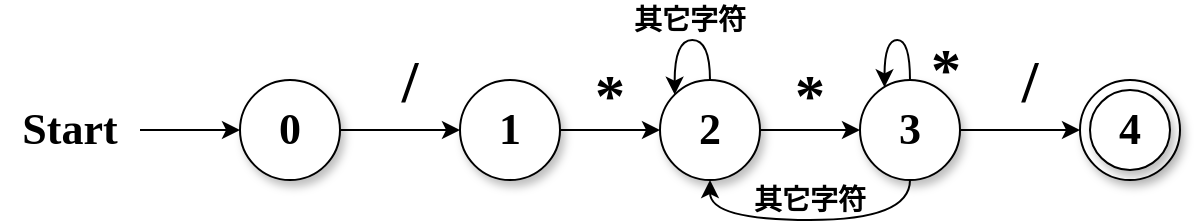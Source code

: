 <mxfile version="14.5.1" type="device"><diagram name="Page-1" id="42789a77-a242-8287-6e28-9cd8cfd52e62"><mxGraphModel dx="722" dy="334" grid="1" gridSize="10" guides="1" tooltips="1" connect="1" arrows="1" fold="1" page="1" pageScale="1" pageWidth="1100" pageHeight="850" background="#ffffff" math="0" shadow="0"><root><mxCell id="0"/><mxCell id="1" parent="0"/><mxCell id="rDqob1Jk5a3QJ9JFog_W-6" style="edgeStyle=orthogonalEdgeStyle;rounded=0;orthogonalLoop=1;jettySize=auto;html=1;" edge="1" parent="1" source="rDqob1Jk5a3QJ9JFog_W-1" target="rDqob1Jk5a3QJ9JFog_W-2"><mxGeometry relative="1" as="geometry"/></mxCell><mxCell id="rDqob1Jk5a3QJ9JFog_W-1" value="&lt;b&gt;&lt;font style=&quot;font-size: 22px&quot;&gt;0&lt;/font&gt;&lt;/b&gt;" style="ellipse;whiteSpace=wrap;html=1;rounded=0;shadow=1;comic=0;labelBackgroundColor=none;strokeWidth=1;fontFamily=Verdana;fontSize=12;align=center;" vertex="1" parent="1"><mxGeometry x="210" y="190" width="50" height="50" as="geometry"/></mxCell><mxCell id="rDqob1Jk5a3QJ9JFog_W-7" style="edgeStyle=orthogonalEdgeStyle;rounded=0;orthogonalLoop=1;jettySize=auto;html=1;exitX=1;exitY=0.5;exitDx=0;exitDy=0;entryX=0;entryY=0.5;entryDx=0;entryDy=0;" edge="1" parent="1" source="rDqob1Jk5a3QJ9JFog_W-2" target="rDqob1Jk5a3QJ9JFog_W-3"><mxGeometry relative="1" as="geometry"/></mxCell><mxCell id="rDqob1Jk5a3QJ9JFog_W-2" value="&lt;b&gt;&lt;font style=&quot;font-size: 22px&quot;&gt;1&lt;/font&gt;&lt;/b&gt;" style="ellipse;whiteSpace=wrap;html=1;rounded=0;shadow=1;comic=0;labelBackgroundColor=none;strokeWidth=1;fontFamily=Verdana;fontSize=12;align=center;" vertex="1" parent="1"><mxGeometry x="320" y="190" width="50" height="50" as="geometry"/></mxCell><mxCell id="rDqob1Jk5a3QJ9JFog_W-8" style="edgeStyle=orthogonalEdgeStyle;rounded=0;orthogonalLoop=1;jettySize=auto;html=1;exitX=1;exitY=0.5;exitDx=0;exitDy=0;entryX=0;entryY=0.5;entryDx=0;entryDy=0;" edge="1" parent="1" source="rDqob1Jk5a3QJ9JFog_W-3" target="rDqob1Jk5a3QJ9JFog_W-4"><mxGeometry relative="1" as="geometry"/></mxCell><mxCell id="rDqob1Jk5a3QJ9JFog_W-18" style="edgeStyle=orthogonalEdgeStyle;orthogonalLoop=1;jettySize=auto;html=1;curved=1;entryX=0;entryY=0;entryDx=0;entryDy=0;" edge="1" parent="1" source="rDqob1Jk5a3QJ9JFog_W-3" target="rDqob1Jk5a3QJ9JFog_W-3"><mxGeometry relative="1" as="geometry"><mxPoint x="430" y="180" as="targetPoint"/><Array as="points"><mxPoint x="445" y="170"/><mxPoint x="427" y="170"/></Array></mxGeometry></mxCell><mxCell id="rDqob1Jk5a3QJ9JFog_W-3" value="&lt;b&gt;&lt;font style=&quot;font-size: 22px&quot;&gt;2&lt;/font&gt;&lt;/b&gt;" style="ellipse;whiteSpace=wrap;html=1;rounded=0;shadow=1;comic=0;labelBackgroundColor=none;strokeWidth=1;fontFamily=Verdana;fontSize=12;align=center;" vertex="1" parent="1"><mxGeometry x="420" y="190" width="50" height="50" as="geometry"/></mxCell><mxCell id="rDqob1Jk5a3QJ9JFog_W-9" style="edgeStyle=orthogonalEdgeStyle;rounded=0;orthogonalLoop=1;jettySize=auto;html=1;exitX=1;exitY=0.5;exitDx=0;exitDy=0;entryX=0;entryY=0.5;entryDx=0;entryDy=0;" edge="1" parent="1" source="rDqob1Jk5a3QJ9JFog_W-4" target="rDqob1Jk5a3QJ9JFog_W-5"><mxGeometry relative="1" as="geometry"/></mxCell><mxCell id="rDqob1Jk5a3QJ9JFog_W-19" style="edgeStyle=orthogonalEdgeStyle;curved=1;orthogonalLoop=1;jettySize=auto;html=1;entryX=0.5;entryY=1;entryDx=0;entryDy=0;exitX=0.5;exitY=1;exitDx=0;exitDy=0;" edge="1" parent="1" source="rDqob1Jk5a3QJ9JFog_W-4" target="rDqob1Jk5a3QJ9JFog_W-3"><mxGeometry relative="1" as="geometry"><Array as="points"><mxPoint x="545" y="260"/><mxPoint x="445" y="260"/></Array></mxGeometry></mxCell><mxCell id="rDqob1Jk5a3QJ9JFog_W-4" value="&lt;b&gt;&lt;font style=&quot;font-size: 22px&quot;&gt;3&lt;/font&gt;&lt;/b&gt;" style="ellipse;whiteSpace=wrap;html=1;rounded=0;shadow=1;comic=0;labelBackgroundColor=none;strokeWidth=1;fontFamily=Verdana;fontSize=12;align=center;" vertex="1" parent="1"><mxGeometry x="520" y="190" width="50" height="50" as="geometry"/></mxCell><mxCell id="rDqob1Jk5a3QJ9JFog_W-5" value="" style="ellipse;whiteSpace=wrap;html=1;rounded=0;shadow=1;comic=0;labelBackgroundColor=none;strokeWidth=1;fontFamily=Verdana;fontSize=12;align=center;" vertex="1" parent="1"><mxGeometry x="630" y="190" width="50" height="50" as="geometry"/></mxCell><mxCell id="rDqob1Jk5a3QJ9JFog_W-11" style="edgeStyle=orthogonalEdgeStyle;rounded=0;orthogonalLoop=1;jettySize=auto;html=1;entryX=0;entryY=0.5;entryDx=0;entryDy=0;" edge="1" parent="1" source="rDqob1Jk5a3QJ9JFog_W-10" target="rDqob1Jk5a3QJ9JFog_W-1"><mxGeometry relative="1" as="geometry"/></mxCell><mxCell id="rDqob1Jk5a3QJ9JFog_W-10" value="&lt;b&gt;&lt;font style=&quot;font-size: 22px&quot; face=&quot;Comic Sans MS&quot;&gt;Start&lt;/font&gt;&lt;/b&gt;" style="text;html=1;strokeColor=none;fillColor=none;align=center;verticalAlign=middle;whiteSpace=wrap;rounded=0;" vertex="1" parent="1"><mxGeometry x="90" y="200" width="70" height="30" as="geometry"/></mxCell><mxCell id="rDqob1Jk5a3QJ9JFog_W-12" value="&lt;b&gt;&lt;font style=&quot;font-size: 30px&quot; face=&quot;Comic Sans MS&quot;&gt;/&lt;/font&gt;&lt;/b&gt;" style="text;html=1;strokeColor=none;fillColor=none;align=center;verticalAlign=middle;whiteSpace=wrap;rounded=0;" vertex="1" parent="1"><mxGeometry x="280" y="180" width="30" height="20" as="geometry"/></mxCell><mxCell id="rDqob1Jk5a3QJ9JFog_W-13" value="&lt;b&gt;&lt;font style=&quot;font-size: 30px&quot; face=&quot;Comic Sans MS&quot;&gt;*&lt;/font&gt;&lt;/b&gt;" style="text;html=1;strokeColor=none;fillColor=none;align=center;verticalAlign=middle;whiteSpace=wrap;rounded=0;" vertex="1" parent="1"><mxGeometry x="380" y="187" width="30" height="20" as="geometry"/></mxCell><mxCell id="rDqob1Jk5a3QJ9JFog_W-14" value="&lt;b&gt;&lt;font style=&quot;font-size: 30px&quot; face=&quot;Comic Sans MS&quot;&gt;/&lt;/font&gt;&lt;/b&gt;" style="text;html=1;strokeColor=none;fillColor=none;align=center;verticalAlign=middle;whiteSpace=wrap;rounded=0;" vertex="1" parent="1"><mxGeometry x="590" y="180" width="30" height="20" as="geometry"/></mxCell><mxCell id="rDqob1Jk5a3QJ9JFog_W-17" value="&lt;b&gt;&lt;font style=&quot;font-size: 30px&quot; face=&quot;Comic Sans MS&quot;&gt;*&lt;/font&gt;&lt;/b&gt;" style="text;html=1;strokeColor=none;fillColor=none;align=center;verticalAlign=middle;whiteSpace=wrap;rounded=0;" vertex="1" parent="1"><mxGeometry x="480" y="187" width="30" height="20" as="geometry"/></mxCell><mxCell id="rDqob1Jk5a3QJ9JFog_W-20" value="&lt;b&gt;&lt;font style=&quot;font-size: 14px&quot;&gt;其它字符&lt;/font&gt;&lt;/b&gt;" style="text;html=1;strokeColor=none;fillColor=none;align=center;verticalAlign=middle;whiteSpace=wrap;rounded=0;" vertex="1" parent="1"><mxGeometry x="400" y="150" width="70" height="20" as="geometry"/></mxCell><mxCell id="rDqob1Jk5a3QJ9JFog_W-21" value="&lt;b&gt;&lt;font style=&quot;font-size: 14px&quot;&gt;其它字符&lt;/font&gt;&lt;/b&gt;" style="text;html=1;strokeColor=none;fillColor=none;align=center;verticalAlign=middle;whiteSpace=wrap;rounded=0;" vertex="1" parent="1"><mxGeometry x="460" y="240" width="70" height="20" as="geometry"/></mxCell><mxCell id="rDqob1Jk5a3QJ9JFog_W-22" value="&lt;b&gt;&lt;font style=&quot;font-size: 22px&quot;&gt;4&lt;/font&gt;&lt;/b&gt;" style="ellipse;whiteSpace=wrap;html=1;rounded=0;shadow=1;comic=0;labelBackgroundColor=none;strokeWidth=1;fontFamily=Verdana;fontSize=12;align=center;" vertex="1" parent="1"><mxGeometry x="635" y="195" width="40" height="40" as="geometry"/></mxCell><mxCell id="rDqob1Jk5a3QJ9JFog_W-23" style="edgeStyle=orthogonalEdgeStyle;curved=1;orthogonalLoop=1;jettySize=auto;html=1;entryX=0.245;entryY=0.073;entryDx=0;entryDy=0;entryPerimeter=0;" edge="1" parent="1" source="rDqob1Jk5a3QJ9JFog_W-4" target="rDqob1Jk5a3QJ9JFog_W-4"><mxGeometry relative="1" as="geometry"><Array as="points"><mxPoint x="545" y="170"/><mxPoint x="532" y="170"/></Array></mxGeometry></mxCell><mxCell id="rDqob1Jk5a3QJ9JFog_W-24" value="&lt;b&gt;&lt;font style=&quot;font-size: 30px&quot; face=&quot;Comic Sans MS&quot;&gt;*&lt;/font&gt;&lt;/b&gt;" style="text;html=1;strokeColor=none;fillColor=none;align=center;verticalAlign=middle;whiteSpace=wrap;rounded=0;" vertex="1" parent="1"><mxGeometry x="548" y="174" width="30" height="20" as="geometry"/></mxCell></root></mxGraphModel></diagram></mxfile>